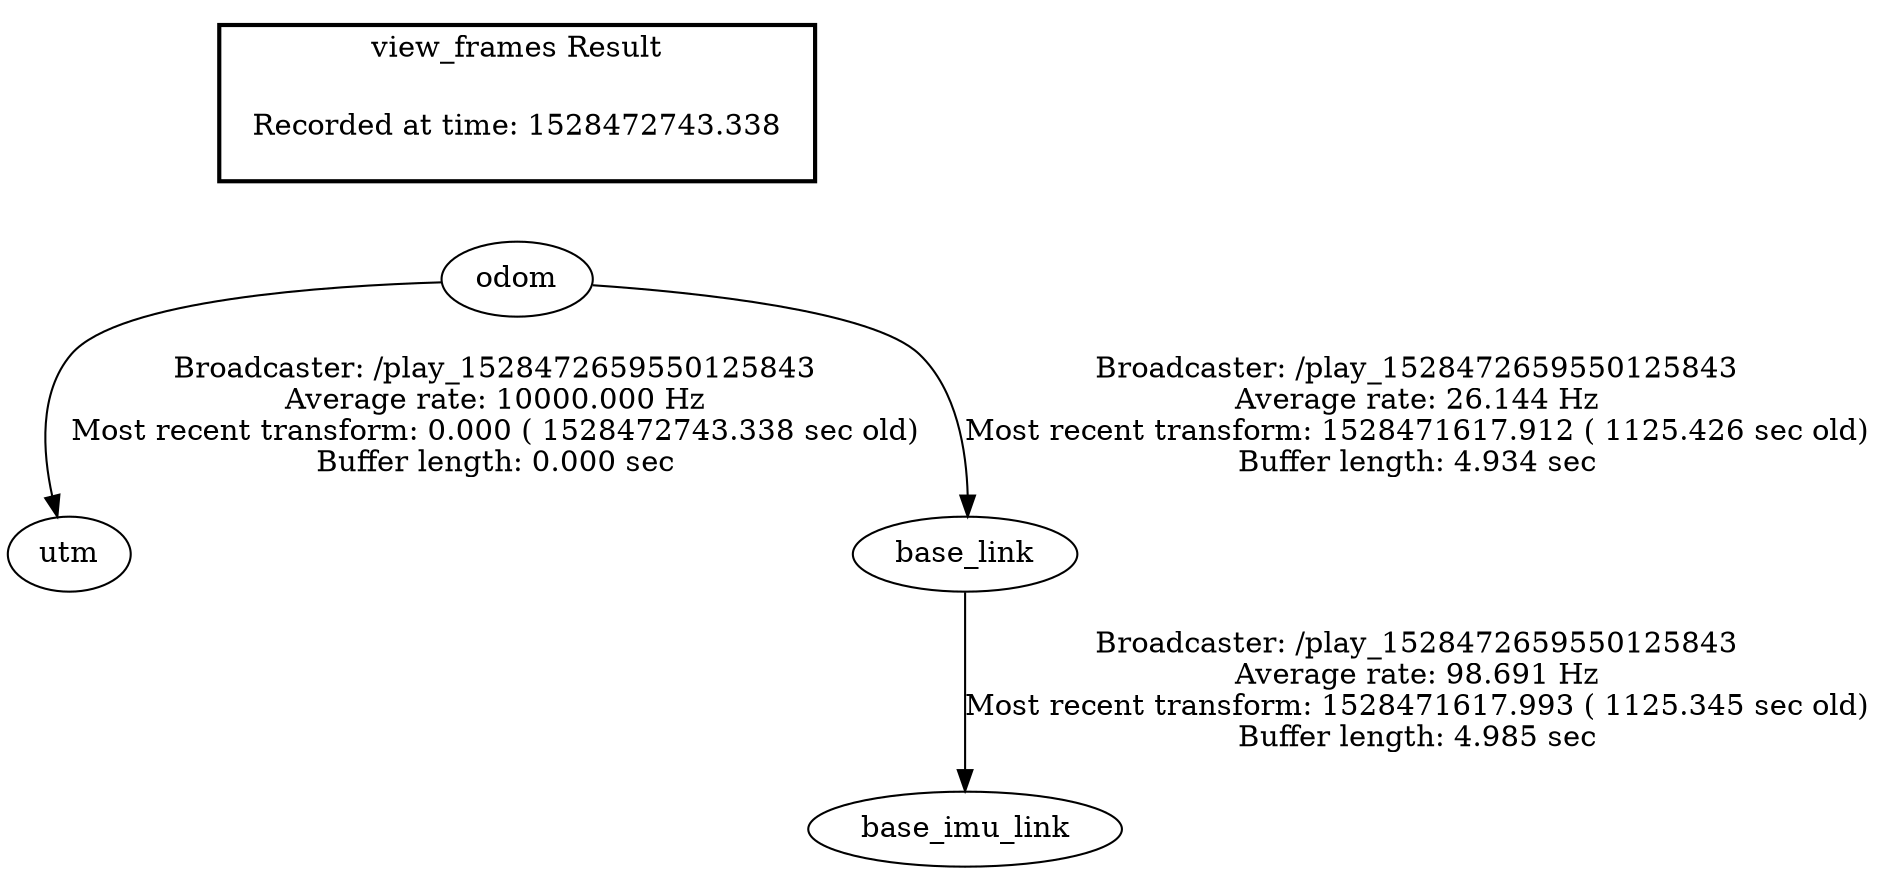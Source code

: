 digraph G {
"odom" -> "utm"[label="Broadcaster: /play_1528472659550125843\nAverage rate: 10000.000 Hz\nMost recent transform: 0.000 ( 1528472743.338 sec old)\nBuffer length: 0.000 sec\n"];
"base_link" -> "base_imu_link"[label="Broadcaster: /play_1528472659550125843\nAverage rate: 98.691 Hz\nMost recent transform: 1528471617.993 ( 1125.345 sec old)\nBuffer length: 4.985 sec\n"];
"odom" -> "base_link"[label="Broadcaster: /play_1528472659550125843\nAverage rate: 26.144 Hz\nMost recent transform: 1528471617.912 ( 1125.426 sec old)\nBuffer length: 4.934 sec\n"];
edge [style=invis];
 subgraph cluster_legend { style=bold; color=black; label ="view_frames Result";
"Recorded at time: 1528472743.338"[ shape=plaintext ] ;
 }->"odom";
}